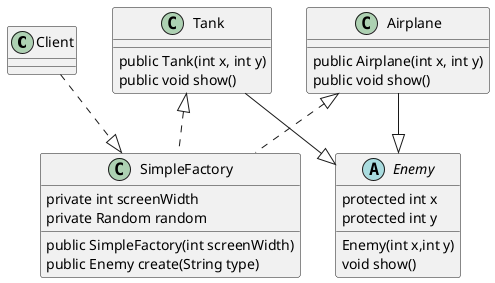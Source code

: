 @startuml
'https://plantuml.com/class-diagram

class Client

abstract class Enemy{
   protected int x
   protected int y
   Enemy(int x,int y)
   void show()
}

class Airplane {
    public Airplane(int x, int y)
    public void show()
}

class Tank {
    public Tank(int x, int y)
    public void show()
}

class SimpleFactory {
    private int screenWidth
    private Random random
    public SimpleFactory(int screenWidth)
    public Enemy create(String type)
}

Airplane --|> Enemy
Tank --|> Enemy

Airplane <|.. SimpleFactory
Tank <|.. SimpleFactory

Client ..|> SimpleFactory

@enduml